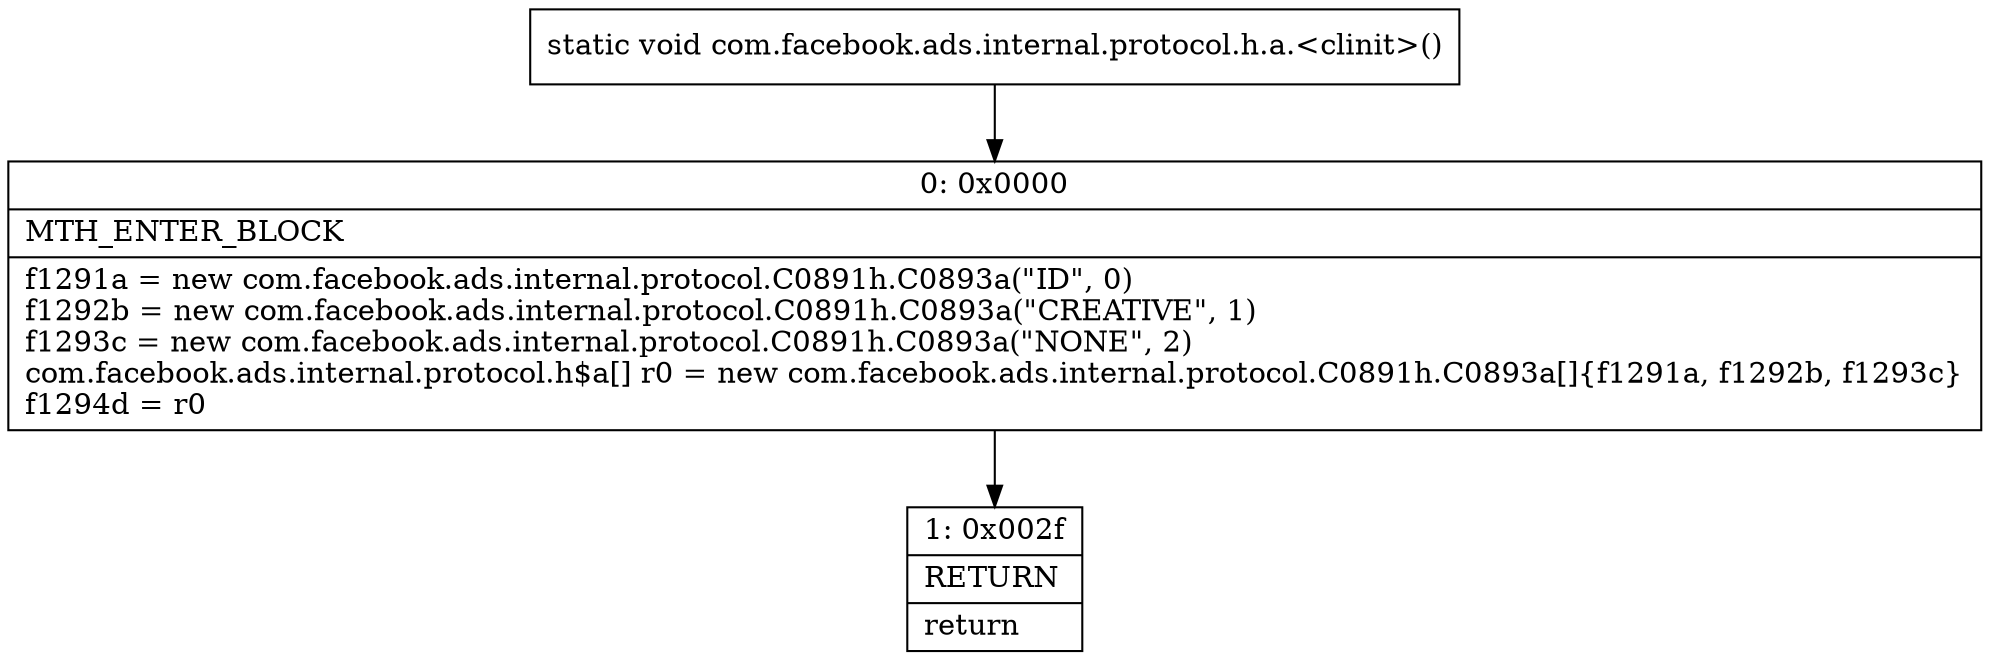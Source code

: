 digraph "CFG forcom.facebook.ads.internal.protocol.h.a.\<clinit\>()V" {
Node_0 [shape=record,label="{0\:\ 0x0000|MTH_ENTER_BLOCK\l|f1291a = new com.facebook.ads.internal.protocol.C0891h.C0893a(\"ID\", 0)\lf1292b = new com.facebook.ads.internal.protocol.C0891h.C0893a(\"CREATIVE\", 1)\lf1293c = new com.facebook.ads.internal.protocol.C0891h.C0893a(\"NONE\", 2)\lcom.facebook.ads.internal.protocol.h$a[] r0 = new com.facebook.ads.internal.protocol.C0891h.C0893a[]\{f1291a, f1292b, f1293c\}\lf1294d = r0\l}"];
Node_1 [shape=record,label="{1\:\ 0x002f|RETURN\l|return\l}"];
MethodNode[shape=record,label="{static void com.facebook.ads.internal.protocol.h.a.\<clinit\>() }"];
MethodNode -> Node_0;
Node_0 -> Node_1;
}

